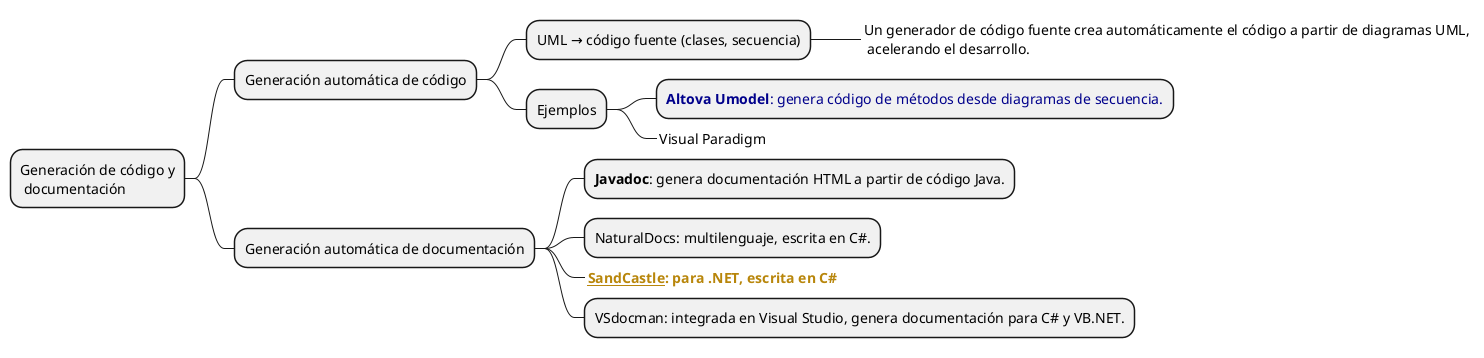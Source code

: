 @startmindmap
* Generación de código y\n documentación
** Generación automática de código
*** UML → código fuente (clases, secuencia)
****_ Un generador de código fuente crea automáticamente el código a partir de diagramas UML, \n acelerando el desarrollo.
*** Ejemplos
**** <color darkblue>**Altova Umodel**: genera código de métodos desde diagramas de secuencia.
****_ Visual Paradigm
** Generación automática de documentación
*** **Javadoc**: genera documentación HTML a partir de código Java.
*** NaturalDocs: multilenguaje, escrita en C#.
***_ <color DarkGoldenRod>**<u>SandCastle</u>: para .NET, escrita en C#**
*** VSdocman: integrada en Visual Studio, genera documentación para C# y VB.NET.
@endmindmap